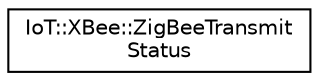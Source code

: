 digraph "Graphical Class Hierarchy"
{
 // LATEX_PDF_SIZE
  edge [fontname="Helvetica",fontsize="10",labelfontname="Helvetica",labelfontsize="10"];
  node [fontname="Helvetica",fontsize="10",shape=record];
  rankdir="LR";
  Node0 [label="IoT::XBee::ZigBeeTransmit\lStatus",height=0.2,width=0.4,color="black", fillcolor="white", style="filled",URL="$structIoT_1_1XBee_1_1ZigBeeTransmitStatus.html",tooltip=" "];
}

